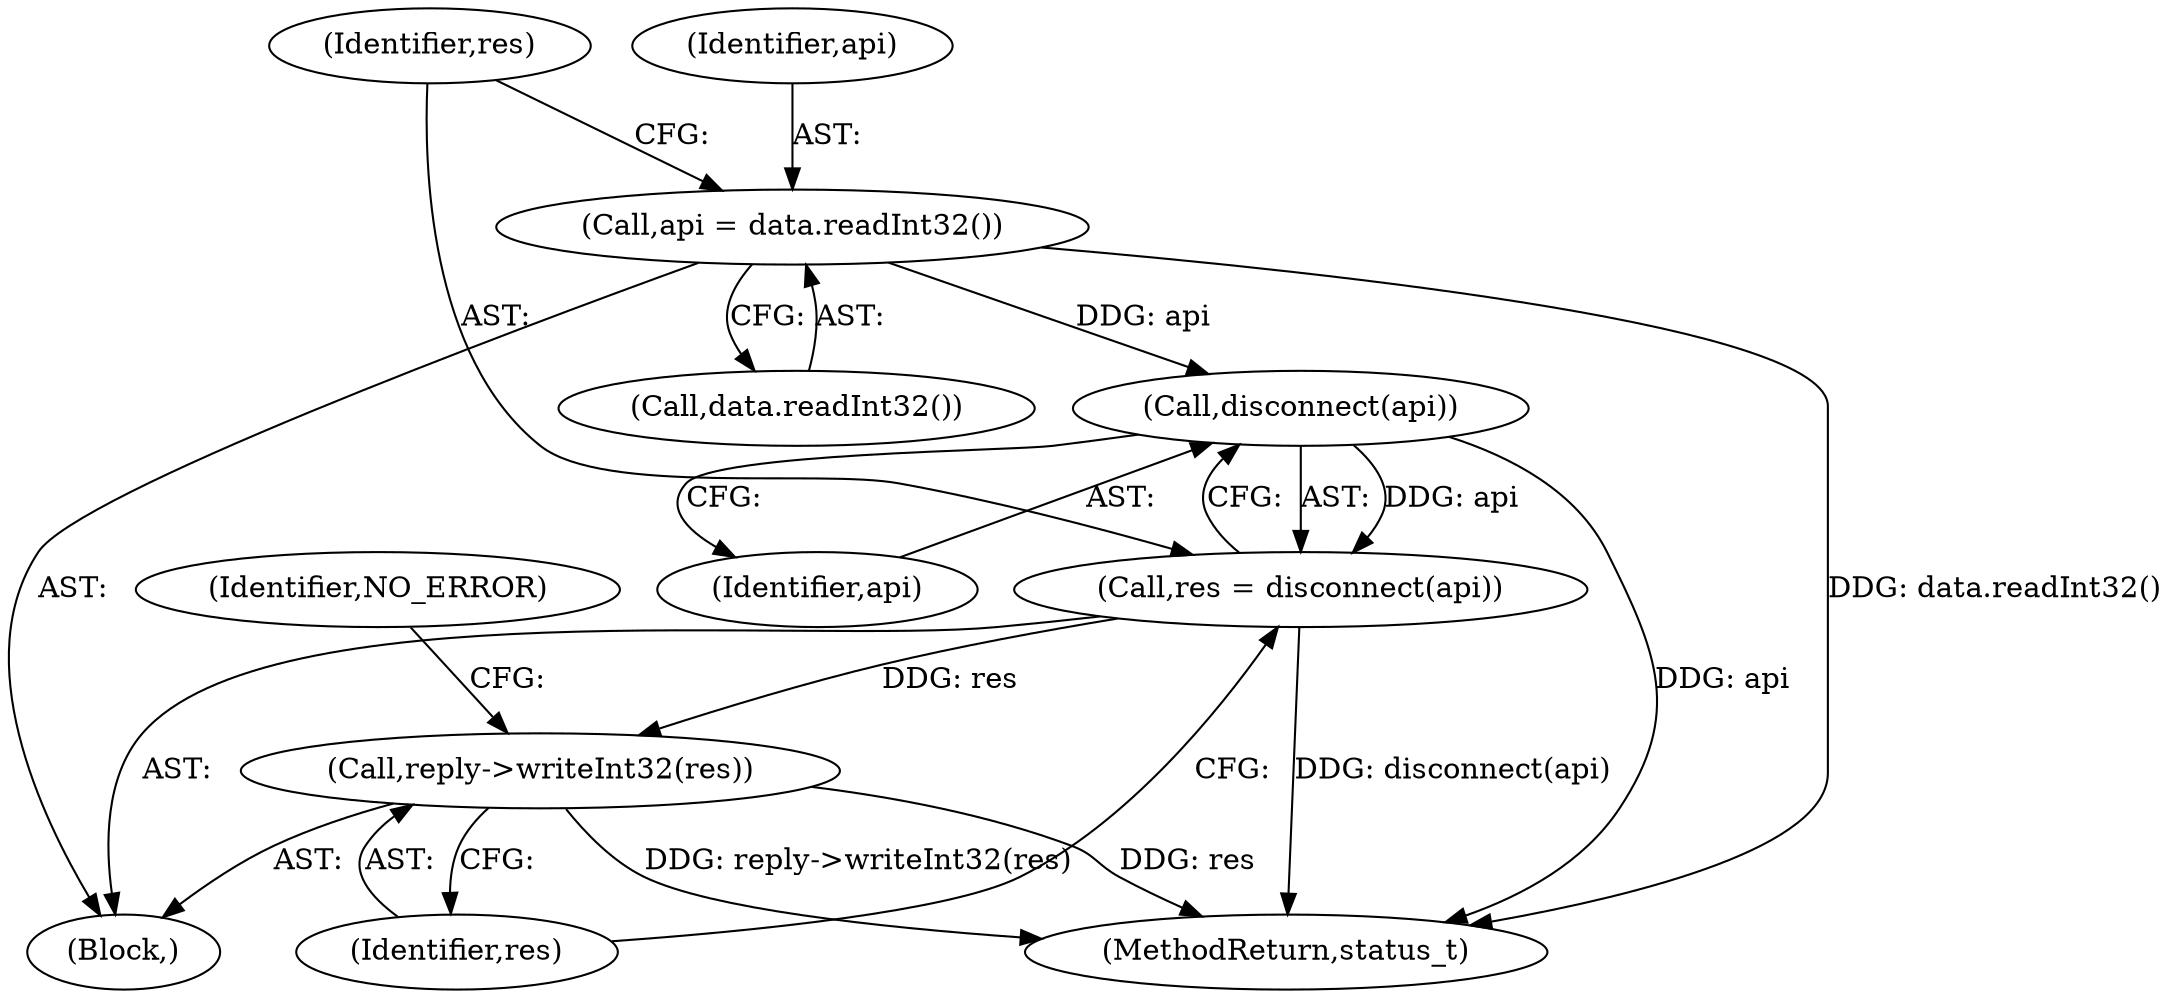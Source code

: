 digraph "0_Android_a30d7d90c4f718e46fb41a99b3d52800e1011b73_0@API" {
"1000472" [label="(Call,disconnect(api))"];
"1000466" [label="(Call,api = data.readInt32())"];
"1000470" [label="(Call,res = disconnect(api))"];
"1000474" [label="(Call,reply->writeInt32(res))"];
"1000596" [label="(MethodReturn,status_t)"];
"1000468" [label="(Call,data.readInt32())"];
"1000475" [label="(Identifier,res)"];
"1000474" [label="(Call,reply->writeInt32(res))"];
"1000470" [label="(Call,res = disconnect(api))"];
"1000472" [label="(Call,disconnect(api))"];
"1000471" [label="(Identifier,res)"];
"1000466" [label="(Call,api = data.readInt32())"];
"1000477" [label="(Identifier,NO_ERROR)"];
"1000473" [label="(Identifier,api)"];
"1000467" [label="(Identifier,api)"];
"1000460" [label="(Block,)"];
"1000472" -> "1000470"  [label="AST: "];
"1000472" -> "1000473"  [label="CFG: "];
"1000473" -> "1000472"  [label="AST: "];
"1000470" -> "1000472"  [label="CFG: "];
"1000472" -> "1000596"  [label="DDG: api"];
"1000472" -> "1000470"  [label="DDG: api"];
"1000466" -> "1000472"  [label="DDG: api"];
"1000466" -> "1000460"  [label="AST: "];
"1000466" -> "1000468"  [label="CFG: "];
"1000467" -> "1000466"  [label="AST: "];
"1000468" -> "1000466"  [label="AST: "];
"1000471" -> "1000466"  [label="CFG: "];
"1000466" -> "1000596"  [label="DDG: data.readInt32()"];
"1000470" -> "1000460"  [label="AST: "];
"1000471" -> "1000470"  [label="AST: "];
"1000475" -> "1000470"  [label="CFG: "];
"1000470" -> "1000596"  [label="DDG: disconnect(api)"];
"1000470" -> "1000474"  [label="DDG: res"];
"1000474" -> "1000460"  [label="AST: "];
"1000474" -> "1000475"  [label="CFG: "];
"1000475" -> "1000474"  [label="AST: "];
"1000477" -> "1000474"  [label="CFG: "];
"1000474" -> "1000596"  [label="DDG: reply->writeInt32(res)"];
"1000474" -> "1000596"  [label="DDG: res"];
}
